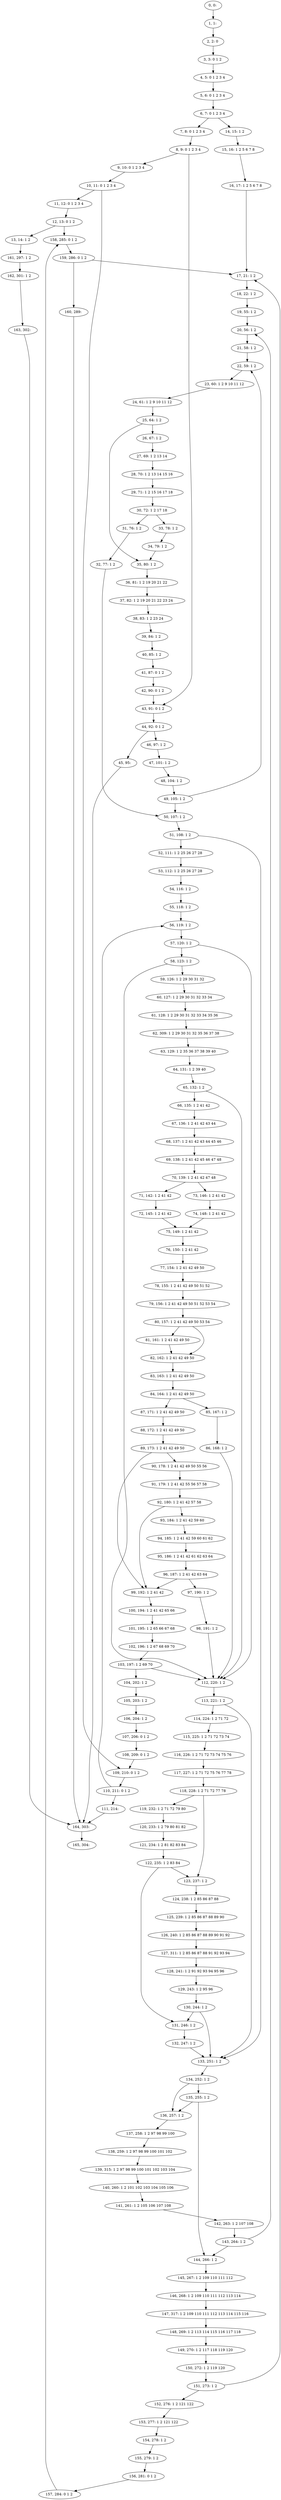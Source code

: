 digraph G {
0[label="0, 0: "];
1[label="1, 1: "];
2[label="2, 2: 0 "];
3[label="3, 3: 0 1 2 "];
4[label="4, 5: 0 1 2 3 4 "];
5[label="5, 6: 0 1 2 3 4 "];
6[label="6, 7: 0 1 2 3 4 "];
7[label="7, 8: 0 1 2 3 4 "];
8[label="8, 9: 0 1 2 3 4 "];
9[label="9, 10: 0 1 2 3 4 "];
10[label="10, 11: 0 1 2 3 4 "];
11[label="11, 12: 0 1 2 3 4 "];
12[label="12, 13: 0 1 2 "];
13[label="13, 14: 1 2 "];
14[label="14, 15: 1 2 "];
15[label="15, 16: 1 2 5 6 7 8 "];
16[label="16, 17: 1 2 5 6 7 8 "];
17[label="17, 21: 1 2 "];
18[label="18, 22: 1 2 "];
19[label="19, 55: 1 2 "];
20[label="20, 56: 1 2 "];
21[label="21, 58: 1 2 "];
22[label="22, 59: 1 2 "];
23[label="23, 60: 1 2 9 10 11 12 "];
24[label="24, 61: 1 2 9 10 11 12 "];
25[label="25, 64: 1 2 "];
26[label="26, 67: 1 2 "];
27[label="27, 69: 1 2 13 14 "];
28[label="28, 70: 1 2 13 14 15 16 "];
29[label="29, 71: 1 2 15 16 17 18 "];
30[label="30, 72: 1 2 17 18 "];
31[label="31, 76: 1 2 "];
32[label="32, 77: 1 2 "];
33[label="33, 78: 1 2 "];
34[label="34, 79: 1 2 "];
35[label="35, 80: 1 2 "];
36[label="36, 81: 1 2 19 20 21 22 "];
37[label="37, 82: 1 2 19 20 21 22 23 24 "];
38[label="38, 83: 1 2 23 24 "];
39[label="39, 84: 1 2 "];
40[label="40, 85: 1 2 "];
41[label="41, 87: 0 1 2 "];
42[label="42, 90: 0 1 2 "];
43[label="43, 91: 0 1 2 "];
44[label="44, 92: 0 1 2 "];
45[label="45, 95: "];
46[label="46, 97: 1 2 "];
47[label="47, 101: 1 2 "];
48[label="48, 104: 1 2 "];
49[label="49, 105: 1 2 "];
50[label="50, 107: 1 2 "];
51[label="51, 108: 1 2 "];
52[label="52, 111: 1 2 25 26 27 28 "];
53[label="53, 112: 1 2 25 26 27 28 "];
54[label="54, 116: 1 2 "];
55[label="55, 118: 1 2 "];
56[label="56, 119: 1 2 "];
57[label="57, 120: 1 2 "];
58[label="58, 123: 1 2 "];
59[label="59, 126: 1 2 29 30 31 32 "];
60[label="60, 127: 1 2 29 30 31 32 33 34 "];
61[label="61, 128: 1 2 29 30 31 32 33 34 35 36 "];
62[label="62, 309: 1 2 29 30 31 32 35 36 37 38 "];
63[label="63, 129: 1 2 35 36 37 38 39 40 "];
64[label="64, 131: 1 2 39 40 "];
65[label="65, 132: 1 2 "];
66[label="66, 135: 1 2 41 42 "];
67[label="67, 136: 1 2 41 42 43 44 "];
68[label="68, 137: 1 2 41 42 43 44 45 46 "];
69[label="69, 138: 1 2 41 42 45 46 47 48 "];
70[label="70, 139: 1 2 41 42 47 48 "];
71[label="71, 142: 1 2 41 42 "];
72[label="72, 145: 1 2 41 42 "];
73[label="73, 146: 1 2 41 42 "];
74[label="74, 148: 1 2 41 42 "];
75[label="75, 149: 1 2 41 42 "];
76[label="76, 150: 1 2 41 42 "];
77[label="77, 154: 1 2 41 42 49 50 "];
78[label="78, 155: 1 2 41 42 49 50 51 52 "];
79[label="79, 156: 1 2 41 42 49 50 51 52 53 54 "];
80[label="80, 157: 1 2 41 42 49 50 53 54 "];
81[label="81, 161: 1 2 41 42 49 50 "];
82[label="82, 162: 1 2 41 42 49 50 "];
83[label="83, 163: 1 2 41 42 49 50 "];
84[label="84, 164: 1 2 41 42 49 50 "];
85[label="85, 167: 1 2 "];
86[label="86, 168: 1 2 "];
87[label="87, 171: 1 2 41 42 49 50 "];
88[label="88, 172: 1 2 41 42 49 50 "];
89[label="89, 173: 1 2 41 42 49 50 "];
90[label="90, 178: 1 2 41 42 49 50 55 56 "];
91[label="91, 179: 1 2 41 42 55 56 57 58 "];
92[label="92, 180: 1 2 41 42 57 58 "];
93[label="93, 184: 1 2 41 42 59 60 "];
94[label="94, 185: 1 2 41 42 59 60 61 62 "];
95[label="95, 186: 1 2 41 42 61 62 63 64 "];
96[label="96, 187: 1 2 41 42 63 64 "];
97[label="97, 190: 1 2 "];
98[label="98, 191: 1 2 "];
99[label="99, 192: 1 2 41 42 "];
100[label="100, 194: 1 2 41 42 65 66 "];
101[label="101, 195: 1 2 65 66 67 68 "];
102[label="102, 196: 1 2 67 68 69 70 "];
103[label="103, 197: 1 2 69 70 "];
104[label="104, 202: 1 2 "];
105[label="105, 203: 1 2 "];
106[label="106, 204: 1 2 "];
107[label="107, 206: 0 1 2 "];
108[label="108, 209: 0 1 2 "];
109[label="109, 210: 0 1 2 "];
110[label="110, 211: 0 1 2 "];
111[label="111, 214: "];
112[label="112, 220: 1 2 "];
113[label="113, 221: 1 2 "];
114[label="114, 224: 1 2 71 72 "];
115[label="115, 225: 1 2 71 72 73 74 "];
116[label="116, 226: 1 2 71 72 73 74 75 76 "];
117[label="117, 227: 1 2 71 72 75 76 77 78 "];
118[label="118, 228: 1 2 71 72 77 78 "];
119[label="119, 232: 1 2 71 72 79 80 "];
120[label="120, 233: 1 2 79 80 81 82 "];
121[label="121, 234: 1 2 81 82 83 84 "];
122[label="122, 235: 1 2 83 84 "];
123[label="123, 237: 1 2 "];
124[label="124, 238: 1 2 85 86 87 88 "];
125[label="125, 239: 1 2 85 86 87 88 89 90 "];
126[label="126, 240: 1 2 85 86 87 88 89 90 91 92 "];
127[label="127, 311: 1 2 85 86 87 88 91 92 93 94 "];
128[label="128, 241: 1 2 91 92 93 94 95 96 "];
129[label="129, 243: 1 2 95 96 "];
130[label="130, 244: 1 2 "];
131[label="131, 246: 1 2 "];
132[label="132, 247: 1 2 "];
133[label="133, 251: 1 2 "];
134[label="134, 252: 1 2 "];
135[label="135, 255: 1 2 "];
136[label="136, 257: 1 2 "];
137[label="137, 258: 1 2 97 98 99 100 "];
138[label="138, 259: 1 2 97 98 99 100 101 102 "];
139[label="139, 315: 1 2 97 98 99 100 101 102 103 104 "];
140[label="140, 260: 1 2 101 102 103 104 105 106 "];
141[label="141, 261: 1 2 105 106 107 108 "];
142[label="142, 263: 1 2 107 108 "];
143[label="143, 264: 1 2 "];
144[label="144, 266: 1 2 "];
145[label="145, 267: 1 2 109 110 111 112 "];
146[label="146, 268: 1 2 109 110 111 112 113 114 "];
147[label="147, 317: 1 2 109 110 111 112 113 114 115 116 "];
148[label="148, 269: 1 2 113 114 115 116 117 118 "];
149[label="149, 270: 1 2 117 118 119 120 "];
150[label="150, 272: 1 2 119 120 "];
151[label="151, 273: 1 2 "];
152[label="152, 276: 1 2 121 122 "];
153[label="153, 277: 1 2 121 122 "];
154[label="154, 278: 1 2 "];
155[label="155, 279: 1 2 "];
156[label="156, 281: 0 1 2 "];
157[label="157, 284: 0 1 2 "];
158[label="158, 285: 0 1 2 "];
159[label="159, 286: 0 1 2 "];
160[label="160, 289: "];
161[label="161, 297: 1 2 "];
162[label="162, 301: 1 2 "];
163[label="163, 302: "];
164[label="164, 303: "];
165[label="165, 304: "];
0->1 ;
1->2 ;
2->3 ;
3->4 ;
4->5 ;
5->6 ;
6->7 ;
6->14 ;
7->8 ;
8->9 ;
8->43 ;
9->10 ;
10->11 ;
10->109 ;
11->12 ;
12->13 ;
12->158 ;
13->161 ;
14->15 ;
15->16 ;
16->17 ;
17->18 ;
18->19 ;
19->20 ;
20->21 ;
21->22 ;
22->23 ;
23->24 ;
24->25 ;
25->26 ;
25->35 ;
26->27 ;
27->28 ;
28->29 ;
29->30 ;
30->31 ;
30->33 ;
31->32 ;
32->50 ;
33->34 ;
34->35 ;
35->36 ;
36->37 ;
37->38 ;
38->39 ;
39->40 ;
40->41 ;
41->42 ;
42->43 ;
43->44 ;
44->45 ;
44->46 ;
45->164 ;
46->47 ;
47->48 ;
48->49 ;
49->50 ;
49->22 ;
50->51 ;
51->52 ;
51->133 ;
52->53 ;
53->54 ;
54->55 ;
55->56 ;
56->57 ;
57->58 ;
57->112 ;
58->59 ;
58->112 ;
59->60 ;
60->61 ;
61->62 ;
62->63 ;
63->64 ;
64->65 ;
65->66 ;
65->112 ;
66->67 ;
67->68 ;
68->69 ;
69->70 ;
70->71 ;
70->73 ;
71->72 ;
72->75 ;
73->74 ;
74->75 ;
75->76 ;
76->77 ;
77->78 ;
78->79 ;
79->80 ;
80->81 ;
80->82 ;
81->82 ;
82->83 ;
83->84 ;
84->85 ;
84->87 ;
85->86 ;
86->112 ;
87->88 ;
88->89 ;
89->90 ;
89->99 ;
90->91 ;
91->92 ;
92->93 ;
92->99 ;
93->94 ;
94->95 ;
95->96 ;
96->97 ;
96->99 ;
97->98 ;
98->112 ;
99->100 ;
100->101 ;
101->102 ;
102->103 ;
103->104 ;
103->112 ;
104->105 ;
105->106 ;
106->107 ;
107->108 ;
108->109 ;
109->110 ;
110->111 ;
110->56 ;
111->164 ;
112->113 ;
113->114 ;
113->133 ;
114->115 ;
115->116 ;
116->117 ;
117->118 ;
118->119 ;
118->123 ;
119->120 ;
120->121 ;
121->122 ;
122->123 ;
122->131 ;
123->124 ;
124->125 ;
125->126 ;
126->127 ;
127->128 ;
128->129 ;
129->130 ;
130->131 ;
130->133 ;
131->132 ;
132->133 ;
133->134 ;
134->135 ;
134->136 ;
135->136 ;
135->144 ;
136->137 ;
137->138 ;
138->139 ;
139->140 ;
140->141 ;
141->142 ;
142->143 ;
143->144 ;
143->20 ;
144->145 ;
145->146 ;
146->147 ;
147->148 ;
148->149 ;
149->150 ;
150->151 ;
151->152 ;
151->17 ;
152->153 ;
153->154 ;
154->155 ;
155->156 ;
156->157 ;
157->158 ;
158->159 ;
159->160 ;
159->17 ;
160->164 ;
161->162 ;
162->163 ;
163->164 ;
164->165 ;
}
